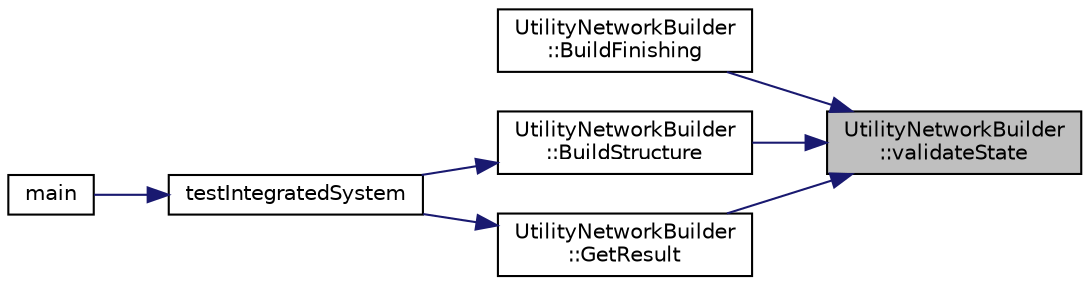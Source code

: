 digraph "UtilityNetworkBuilder::validateState"
{
 // LATEX_PDF_SIZE
  edge [fontname="Helvetica",fontsize="10",labelfontname="Helvetica",labelfontsize="10"];
  node [fontname="Helvetica",fontsize="10",shape=record];
  rankdir="RL";
  Node1 [label="UtilityNetworkBuilder\l::validateState",height=0.2,width=0.4,color="black", fillcolor="grey75", style="filled", fontcolor="black",tooltip="Validates the internal state of the builder."];
  Node1 -> Node2 [dir="back",color="midnightblue",fontsize="10",style="solid",fontname="Helvetica"];
  Node2 [label="UtilityNetworkBuilder\l::BuildFinishing",height=0.2,width=0.4,color="black", fillcolor="white", style="filled",URL="$classUtilityNetworkBuilder.html#acc4533aabee7e66337f886cbb215665c",tooltip="Applies finishing touches to the infrastructure."];
  Node1 -> Node3 [dir="back",color="midnightblue",fontsize="10",style="solid",fontname="Helvetica"];
  Node3 [label="UtilityNetworkBuilder\l::BuildStructure",height=0.2,width=0.4,color="black", fillcolor="white", style="filled",URL="$classUtilityNetworkBuilder.html#a130d91c7768fd21a409f6d9961cdd2d7",tooltip="Builds the main structure."];
  Node3 -> Node4 [dir="back",color="midnightblue",fontsize="10",style="solid",fontname="Helvetica"];
  Node4 [label="testIntegratedSystem",height=0.2,width=0.4,color="black", fillcolor="white", style="filled",URL="$main_8cpp.html#a859f1c4b77421f0cb0f62ba1bfd06029",tooltip=" "];
  Node4 -> Node5 [dir="back",color="midnightblue",fontsize="10",style="solid",fontname="Helvetica"];
  Node5 [label="main",height=0.2,width=0.4,color="black", fillcolor="white", style="filled",URL="$main_8cpp.html#ae66f6b31b5ad750f1fe042a706a4e3d4",tooltip="Main program entry point."];
  Node1 -> Node6 [dir="back",color="midnightblue",fontsize="10",style="solid",fontname="Helvetica"];
  Node6 [label="UtilityNetworkBuilder\l::GetResult",height=0.2,width=0.4,color="black", fillcolor="white", style="filled",URL="$classUtilityNetworkBuilder.html#a82bb100736ef68f51472c686a0fcad6a",tooltip="Returns the constructed Infrastructure object."];
  Node6 -> Node4 [dir="back",color="midnightblue",fontsize="10",style="solid",fontname="Helvetica"];
}
